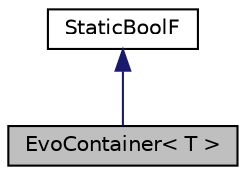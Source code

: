 digraph "EvoContainer&lt; T &gt;"
{
  edge [fontname="Helvetica",fontsize="10",labelfontname="Helvetica",labelfontsize="10"];
  node [fontname="Helvetica",fontsize="10",shape=record];
  Node1 [label="EvoContainer\< T \>",height=0.2,width=0.4,color="black", fillcolor="grey75", style="filled", fontcolor="black"];
  Node2 -> Node1 [dir="back",color="midnightblue",fontsize="10",style="solid",fontname="Helvetica"];
  Node2 [label="StaticBoolF",height=0.2,width=0.4,color="black", fillcolor="white", style="filled",URL="$structevo_1_1_static_bool.html",tooltip="Static bool value. "];
}
